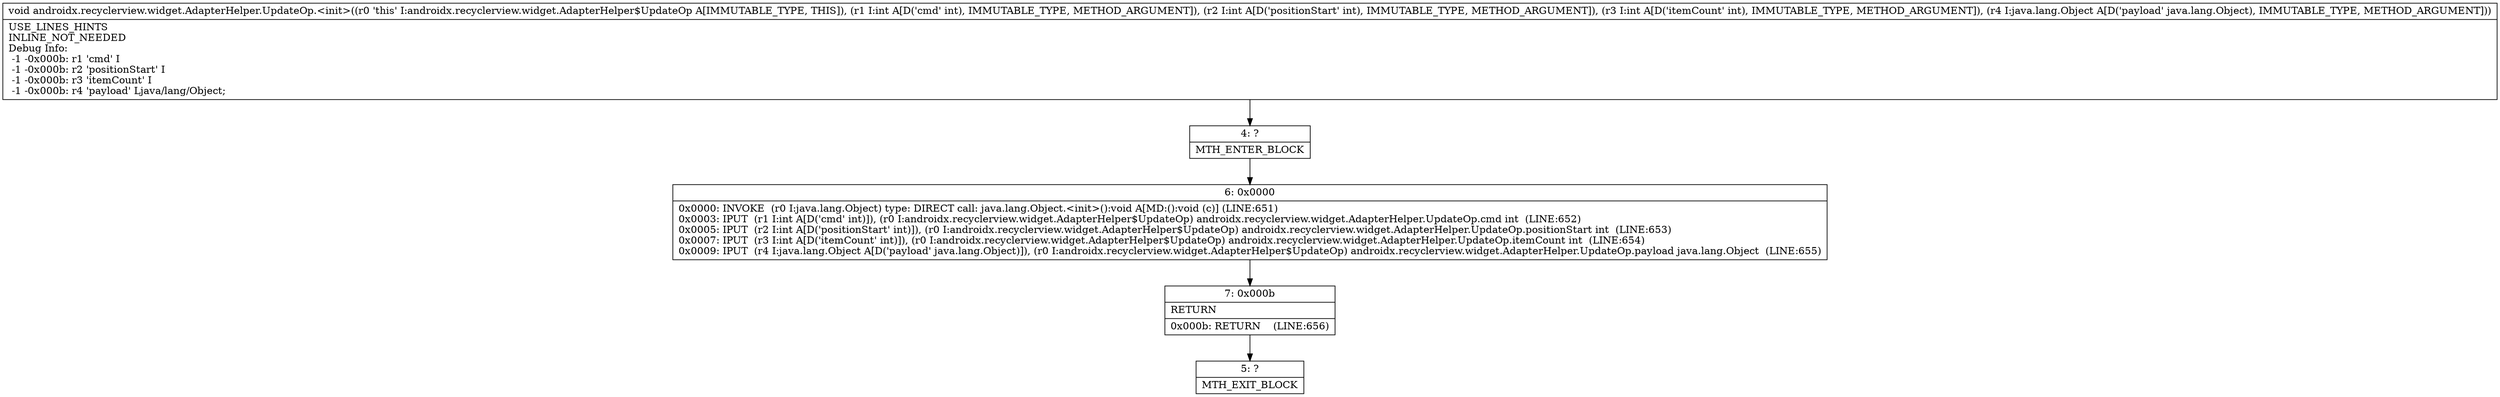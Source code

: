 digraph "CFG forandroidx.recyclerview.widget.AdapterHelper.UpdateOp.\<init\>(IIILjava\/lang\/Object;)V" {
Node_4 [shape=record,label="{4\:\ ?|MTH_ENTER_BLOCK\l}"];
Node_6 [shape=record,label="{6\:\ 0x0000|0x0000: INVOKE  (r0 I:java.lang.Object) type: DIRECT call: java.lang.Object.\<init\>():void A[MD:():void (c)] (LINE:651)\l0x0003: IPUT  (r1 I:int A[D('cmd' int)]), (r0 I:androidx.recyclerview.widget.AdapterHelper$UpdateOp) androidx.recyclerview.widget.AdapterHelper.UpdateOp.cmd int  (LINE:652)\l0x0005: IPUT  (r2 I:int A[D('positionStart' int)]), (r0 I:androidx.recyclerview.widget.AdapterHelper$UpdateOp) androidx.recyclerview.widget.AdapterHelper.UpdateOp.positionStart int  (LINE:653)\l0x0007: IPUT  (r3 I:int A[D('itemCount' int)]), (r0 I:androidx.recyclerview.widget.AdapterHelper$UpdateOp) androidx.recyclerview.widget.AdapterHelper.UpdateOp.itemCount int  (LINE:654)\l0x0009: IPUT  (r4 I:java.lang.Object A[D('payload' java.lang.Object)]), (r0 I:androidx.recyclerview.widget.AdapterHelper$UpdateOp) androidx.recyclerview.widget.AdapterHelper.UpdateOp.payload java.lang.Object  (LINE:655)\l}"];
Node_7 [shape=record,label="{7\:\ 0x000b|RETURN\l|0x000b: RETURN    (LINE:656)\l}"];
Node_5 [shape=record,label="{5\:\ ?|MTH_EXIT_BLOCK\l}"];
MethodNode[shape=record,label="{void androidx.recyclerview.widget.AdapterHelper.UpdateOp.\<init\>((r0 'this' I:androidx.recyclerview.widget.AdapterHelper$UpdateOp A[IMMUTABLE_TYPE, THIS]), (r1 I:int A[D('cmd' int), IMMUTABLE_TYPE, METHOD_ARGUMENT]), (r2 I:int A[D('positionStart' int), IMMUTABLE_TYPE, METHOD_ARGUMENT]), (r3 I:int A[D('itemCount' int), IMMUTABLE_TYPE, METHOD_ARGUMENT]), (r4 I:java.lang.Object A[D('payload' java.lang.Object), IMMUTABLE_TYPE, METHOD_ARGUMENT]))  | USE_LINES_HINTS\lINLINE_NOT_NEEDED\lDebug Info:\l  \-1 \-0x000b: r1 'cmd' I\l  \-1 \-0x000b: r2 'positionStart' I\l  \-1 \-0x000b: r3 'itemCount' I\l  \-1 \-0x000b: r4 'payload' Ljava\/lang\/Object;\l}"];
MethodNode -> Node_4;Node_4 -> Node_6;
Node_6 -> Node_7;
Node_7 -> Node_5;
}

